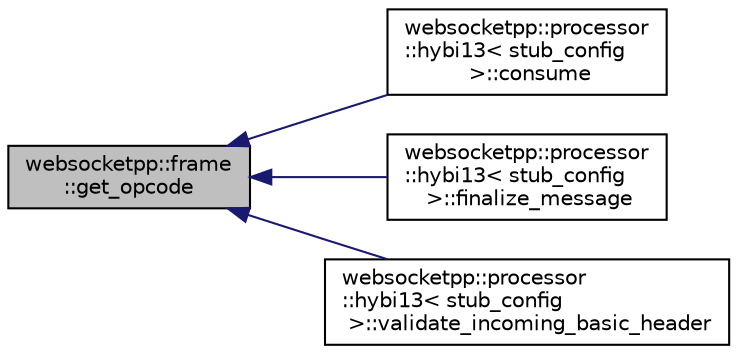 digraph "websocketpp::frame::get_opcode"
{
  edge [fontname="Helvetica",fontsize="10",labelfontname="Helvetica",labelfontsize="10"];
  node [fontname="Helvetica",fontsize="10",shape=record];
  rankdir="LR";
  Node82 [label="websocketpp::frame\l::get_opcode",height=0.2,width=0.4,color="black", fillcolor="grey75", style="filled", fontcolor="black"];
  Node82 -> Node83 [dir="back",color="midnightblue",fontsize="10",style="solid"];
  Node83 [label="websocketpp::processor\l::hybi13\< stub_config\l \>::consume",height=0.2,width=0.4,color="black", fillcolor="white", style="filled",URL="$classwebsocketpp_1_1processor_1_1hybi13.html#a5c5e3234a0067c7f14fe0ceb4e647659",tooltip="Process new websocket connection bytes. "];
  Node82 -> Node84 [dir="back",color="midnightblue",fontsize="10",style="solid"];
  Node84 [label="websocketpp::processor\l::hybi13\< stub_config\l \>::finalize_message",height=0.2,width=0.4,color="black", fillcolor="white", style="filled",URL="$classwebsocketpp_1_1processor_1_1hybi13.html#a906398e2c23370de53d4f3572657ad05",tooltip="Perform any finalization actions on an incoming message. "];
  Node82 -> Node85 [dir="back",color="midnightblue",fontsize="10",style="solid"];
  Node85 [label="websocketpp::processor\l::hybi13\< stub_config\l \>::validate_incoming_basic_header",height=0.2,width=0.4,color="black", fillcolor="white", style="filled",URL="$classwebsocketpp_1_1processor_1_1hybi13.html#a0c549a5e2766288fb625c03e507cc9ad",tooltip="Validate an incoming basic header. "];
}
